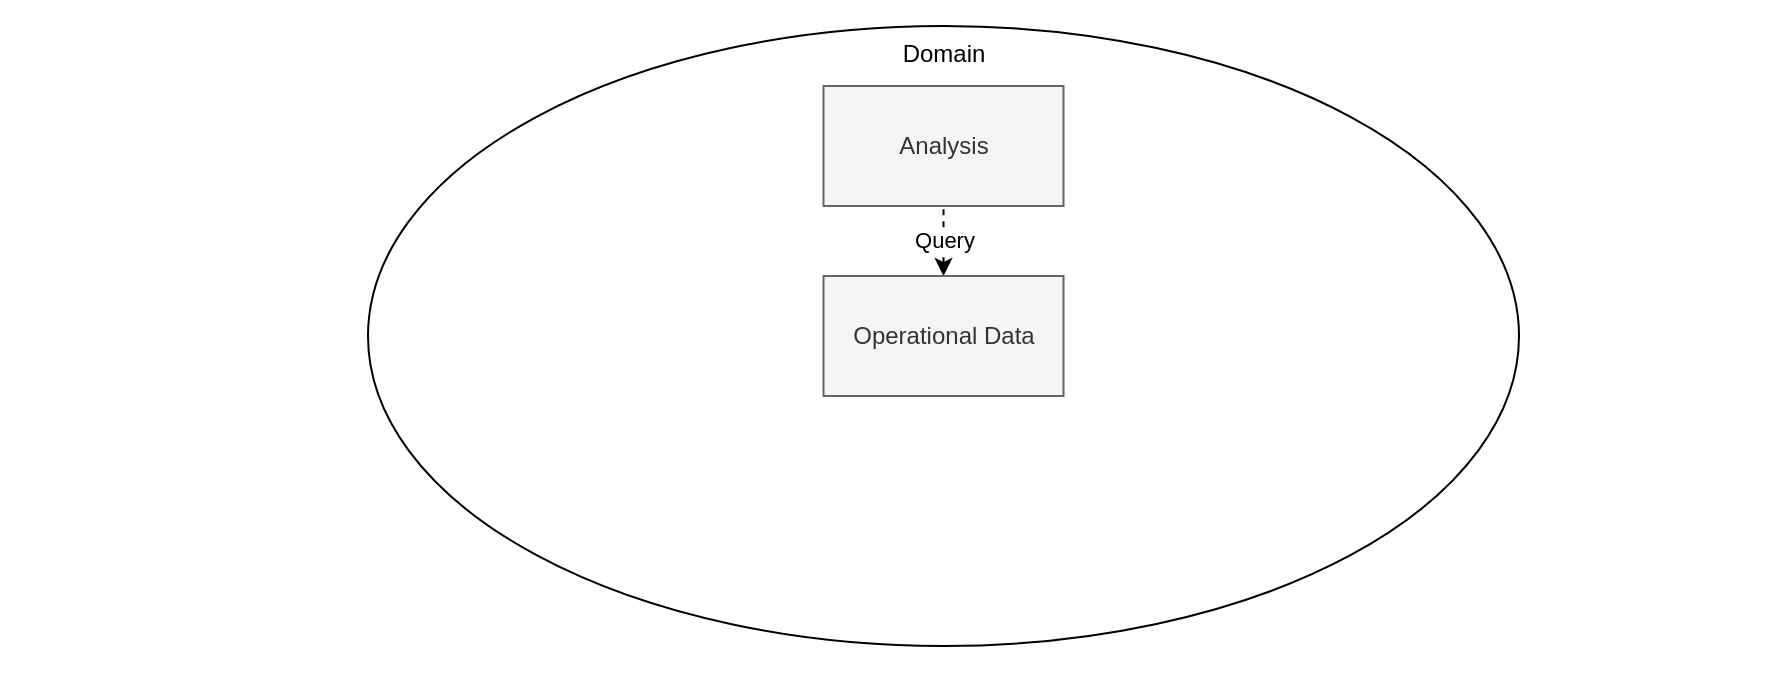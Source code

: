 <mxfile version="15.5.4" type="embed"><diagram id="DWjpSvbVxY2pOprUcE6g" name="Page-1"><mxGraphModel dx="347" dy="423" grid="1" gridSize="10" guides="1" tooltips="1" connect="1" arrows="1" fold="1" page="1" pageScale="1" pageWidth="827" pageHeight="1169" math="0" shadow="0"><root><mxCell id="0"/><mxCell id="1" parent="0"/><mxCell id="3" value="" style="rounded=0;whiteSpace=wrap;html=1;fillColor=none;strokeColor=none;" parent="1" vertex="1"><mxGeometry x="56" y="197" width="889" height="337" as="geometry"/></mxCell><mxCell id="WkdalmxvpJmTztUUumEF-3" value="Domain" style="ellipse;whiteSpace=wrap;html=1;verticalAlign=top;" parent="1" vertex="1"><mxGeometry x="240" y="210" width="575.5" height="310" as="geometry"/></mxCell><mxCell id="WkdalmxvpJmTztUUumEF-17" value="Analysis" style="rounded=0;whiteSpace=wrap;html=1;fillColor=#f5f5f5;fontColor=#333333;strokeColor=#666666;" parent="1" vertex="1"><mxGeometry x="467.75" y="240" width="120" height="60" as="geometry"/></mxCell><mxCell id="WkdalmxvpJmTztUUumEF-19" style="edgeStyle=orthogonalEdgeStyle;rounded=0;orthogonalLoop=1;jettySize=auto;html=1;startArrow=classic;startFill=1;endArrow=none;endFill=0;dashed=1;exitX=0.5;exitY=0;exitDx=0;exitDy=0;" parent="1" source="WkdalmxvpJmTztUUumEF-24" target="WkdalmxvpJmTztUUumEF-17" edge="1"><mxGeometry relative="1" as="geometry"><mxPoint x="555.5" y="360" as="sourcePoint"/><Array as="points"><mxPoint x="528" y="335"/><mxPoint x="528" y="335"/></Array></mxGeometry></mxCell><mxCell id="2" value="Query" style="edgeLabel;html=1;align=center;verticalAlign=middle;resizable=0;points=[];" parent="WkdalmxvpJmTztUUumEF-19" vertex="1" connectable="0"><mxGeometry x="0.035" relative="1" as="geometry"><mxPoint as="offset"/></mxGeometry></mxCell><mxCell id="WkdalmxvpJmTztUUumEF-24" value="Operational Data" style="rounded=0;whiteSpace=wrap;html=1;fillColor=#f5f5f5;fontColor=#333333;strokeColor=#666666;" parent="1" vertex="1"><mxGeometry x="467.75" y="335" width="120" height="60" as="geometry"/></mxCell></root></mxGraphModel></diagram></mxfile>